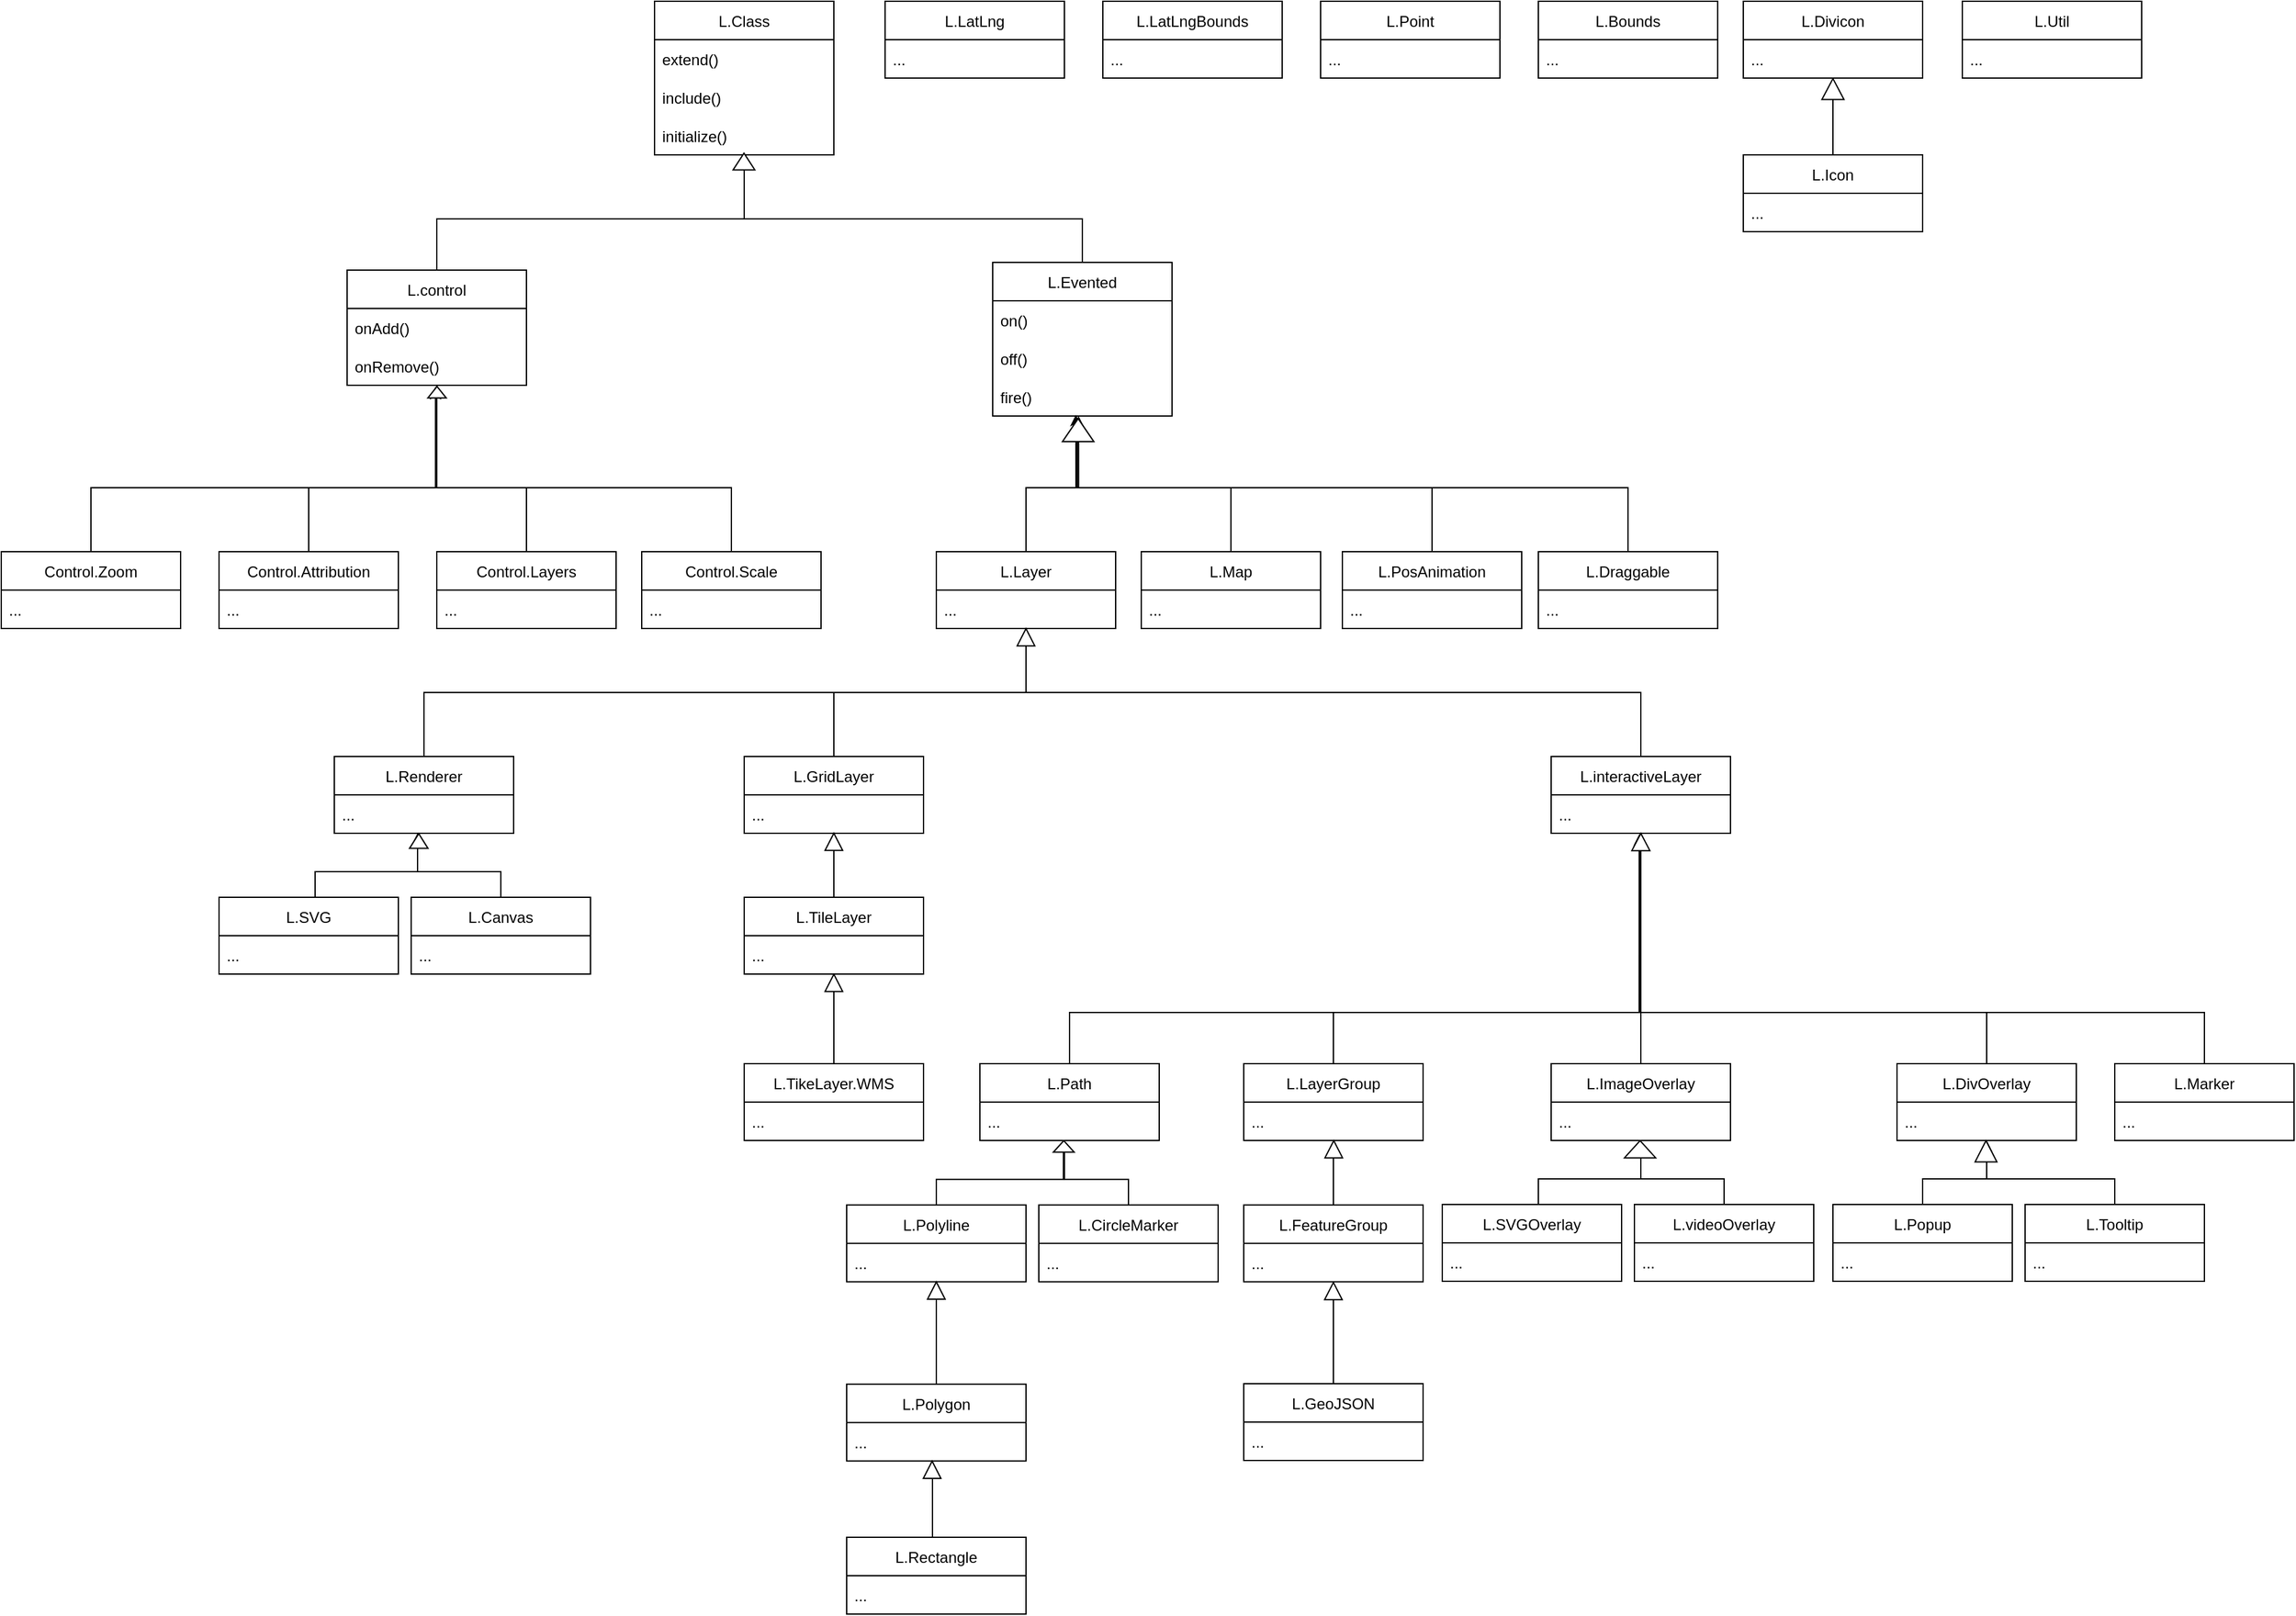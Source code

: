 <mxfile version="20.0.4" type="device"><diagram id="TFapKxxfnhz1iF8gwnTL" name="Page-1"><mxGraphModel dx="2185" dy="760" grid="1" gridSize="10" guides="1" tooltips="1" connect="1" arrows="1" fold="1" page="1" pageScale="1" pageWidth="827" pageHeight="1169" math="0" shadow="0"><root><mxCell id="0"/><mxCell id="1" parent="0"/><mxCell id="oAmFGBzYCbovt4b1n4jX-17" style="edgeStyle=orthogonalEdgeStyle;rounded=0;orthogonalLoop=1;jettySize=auto;html=1;entryX=0.5;entryY=0.967;entryDx=0;entryDy=0;entryPerimeter=0;" edge="1" parent="1" source="oAmFGBzYCbovt4b1n4jX-4" target="oAmFGBzYCbovt4b1n4jX-16"><mxGeometry relative="1" as="geometry"><Array as="points"><mxPoint x="-20" y="240"/><mxPoint x="220" y="240"/></Array></mxGeometry></mxCell><mxCell id="oAmFGBzYCbovt4b1n4jX-4" value="L.control" style="swimlane;fontStyle=0;childLayout=stackLayout;horizontal=1;startSize=30;horizontalStack=0;resizeParent=1;resizeParentMax=0;resizeLast=0;collapsible=1;marginBottom=0;" vertex="1" parent="1"><mxGeometry x="-90" y="280" width="140" height="90" as="geometry"><mxRectangle x="-90" y="280" width="90" height="30" as="alternateBounds"/></mxGeometry></mxCell><mxCell id="oAmFGBzYCbovt4b1n4jX-6" value="onAdd()" style="text;strokeColor=none;fillColor=none;align=left;verticalAlign=middle;spacingLeft=4;spacingRight=4;overflow=hidden;points=[[0,0.5],[1,0.5]];portConstraint=eastwest;rotatable=0;" vertex="1" parent="oAmFGBzYCbovt4b1n4jX-4"><mxGeometry y="30" width="140" height="30" as="geometry"/></mxCell><mxCell id="oAmFGBzYCbovt4b1n4jX-7" value="onRemove()" style="text;strokeColor=none;fillColor=none;align=left;verticalAlign=middle;spacingLeft=4;spacingRight=4;overflow=hidden;points=[[0,0.5],[1,0.5]];portConstraint=eastwest;rotatable=0;" vertex="1" parent="oAmFGBzYCbovt4b1n4jX-4"><mxGeometry y="60" width="140" height="30" as="geometry"/></mxCell><mxCell id="oAmFGBzYCbovt4b1n4jX-18" style="edgeStyle=orthogonalEdgeStyle;rounded=0;orthogonalLoop=1;jettySize=auto;html=1;entryX=0.5;entryY=1.033;entryDx=0;entryDy=0;entryPerimeter=0;" edge="1" parent="1" source="oAmFGBzYCbovt4b1n4jX-8" target="oAmFGBzYCbovt4b1n4jX-16"><mxGeometry relative="1" as="geometry"><Array as="points"><mxPoint x="484" y="240"/><mxPoint x="220" y="240"/></Array></mxGeometry></mxCell><mxCell id="oAmFGBzYCbovt4b1n4jX-8" value="L.Evented" style="swimlane;fontStyle=0;childLayout=stackLayout;horizontal=1;startSize=30;horizontalStack=0;resizeParent=1;resizeParentMax=0;resizeLast=0;collapsible=1;marginBottom=0;" vertex="1" parent="1"><mxGeometry x="414" y="273.96" width="140" height="120" as="geometry"/></mxCell><mxCell id="oAmFGBzYCbovt4b1n4jX-9" value="on()" style="text;strokeColor=none;fillColor=none;align=left;verticalAlign=middle;spacingLeft=4;spacingRight=4;overflow=hidden;points=[[0,0.5],[1,0.5]];portConstraint=eastwest;rotatable=0;" vertex="1" parent="oAmFGBzYCbovt4b1n4jX-8"><mxGeometry y="30" width="140" height="30" as="geometry"/></mxCell><mxCell id="oAmFGBzYCbovt4b1n4jX-12" value="off()" style="text;strokeColor=none;fillColor=none;align=left;verticalAlign=middle;spacingLeft=4;spacingRight=4;overflow=hidden;points=[[0,0.5],[1,0.5]];portConstraint=eastwest;rotatable=0;" vertex="1" parent="oAmFGBzYCbovt4b1n4jX-8"><mxGeometry y="60" width="140" height="30" as="geometry"/></mxCell><mxCell id="oAmFGBzYCbovt4b1n4jX-10" value="fire()" style="text;strokeColor=none;fillColor=none;align=left;verticalAlign=middle;spacingLeft=4;spacingRight=4;overflow=hidden;points=[[0,0.5],[1,0.5]];portConstraint=eastwest;rotatable=0;" vertex="1" parent="oAmFGBzYCbovt4b1n4jX-8"><mxGeometry y="90" width="140" height="30" as="geometry"/></mxCell><mxCell id="oAmFGBzYCbovt4b1n4jX-13" value="L.Class" style="swimlane;fontStyle=0;childLayout=stackLayout;horizontal=1;startSize=30;horizontalStack=0;resizeParent=1;resizeParentMax=0;resizeLast=0;collapsible=1;marginBottom=0;" vertex="1" parent="1"><mxGeometry x="150" y="70" width="140" height="120" as="geometry"/></mxCell><mxCell id="oAmFGBzYCbovt4b1n4jX-14" value="extend()" style="text;strokeColor=none;fillColor=none;align=left;verticalAlign=middle;spacingLeft=4;spacingRight=4;overflow=hidden;points=[[0,0.5],[1,0.5]];portConstraint=eastwest;rotatable=0;" vertex="1" parent="oAmFGBzYCbovt4b1n4jX-13"><mxGeometry y="30" width="140" height="30" as="geometry"/></mxCell><mxCell id="oAmFGBzYCbovt4b1n4jX-15" value="include()" style="text;strokeColor=none;fillColor=none;align=left;verticalAlign=middle;spacingLeft=4;spacingRight=4;overflow=hidden;points=[[0,0.5],[1,0.5]];portConstraint=eastwest;rotatable=0;" vertex="1" parent="oAmFGBzYCbovt4b1n4jX-13"><mxGeometry y="60" width="140" height="30" as="geometry"/></mxCell><mxCell id="oAmFGBzYCbovt4b1n4jX-16" value="initialize()" style="text;strokeColor=none;fillColor=none;align=left;verticalAlign=middle;spacingLeft=4;spacingRight=4;overflow=hidden;points=[[0,0.5],[1,0.5]];portConstraint=eastwest;rotatable=0;" vertex="1" parent="oAmFGBzYCbovt4b1n4jX-13"><mxGeometry y="90" width="140" height="30" as="geometry"/></mxCell><mxCell id="oAmFGBzYCbovt4b1n4jX-36" style="edgeStyle=orthogonalEdgeStyle;rounded=0;orthogonalLoop=1;jettySize=auto;html=1;" edge="1" parent="1" source="oAmFGBzYCbovt4b1n4jX-23"><mxGeometry relative="1" as="geometry"><mxPoint x="480" y="400" as="targetPoint"/><Array as="points"><mxPoint x="600" y="450"/><mxPoint x="480" y="450"/></Array></mxGeometry></mxCell><mxCell id="oAmFGBzYCbovt4b1n4jX-23" value="L.Map" style="swimlane;fontStyle=0;childLayout=stackLayout;horizontal=1;startSize=30;horizontalStack=0;resizeParent=1;resizeParentMax=0;resizeLast=0;collapsible=1;marginBottom=0;" vertex="1" parent="1"><mxGeometry x="530" y="500" width="140" height="60" as="geometry"/></mxCell><mxCell id="oAmFGBzYCbovt4b1n4jX-24" value="..." style="text;strokeColor=none;fillColor=none;align=left;verticalAlign=middle;spacingLeft=4;spacingRight=4;overflow=hidden;points=[[0,0.5],[1,0.5]];portConstraint=eastwest;rotatable=0;" vertex="1" parent="oAmFGBzYCbovt4b1n4jX-23"><mxGeometry y="30" width="140" height="30" as="geometry"/></mxCell><mxCell id="oAmFGBzYCbovt4b1n4jX-35" style="edgeStyle=orthogonalEdgeStyle;rounded=0;orthogonalLoop=1;jettySize=auto;html=1;entryX=0.464;entryY=0.967;entryDx=0;entryDy=0;entryPerimeter=0;" edge="1" parent="1" source="oAmFGBzYCbovt4b1n4jX-27" target="oAmFGBzYCbovt4b1n4jX-10"><mxGeometry relative="1" as="geometry"><Array as="points"><mxPoint x="440" y="450"/><mxPoint x="479" y="450"/></Array></mxGeometry></mxCell><mxCell id="oAmFGBzYCbovt4b1n4jX-27" value="L.Layer" style="swimlane;fontStyle=0;childLayout=stackLayout;horizontal=1;startSize=30;horizontalStack=0;resizeParent=1;resizeParentMax=0;resizeLast=0;collapsible=1;marginBottom=0;" vertex="1" parent="1"><mxGeometry x="370" y="500" width="140" height="60" as="geometry"/></mxCell><mxCell id="oAmFGBzYCbovt4b1n4jX-28" value="..." style="text;strokeColor=none;fillColor=none;align=left;verticalAlign=middle;spacingLeft=4;spacingRight=4;overflow=hidden;points=[[0,0.5],[1,0.5]];portConstraint=eastwest;rotatable=0;" vertex="1" parent="oAmFGBzYCbovt4b1n4jX-27"><mxGeometry y="30" width="140" height="30" as="geometry"/></mxCell><mxCell id="oAmFGBzYCbovt4b1n4jX-37" style="edgeStyle=orthogonalEdgeStyle;rounded=0;orthogonalLoop=1;jettySize=auto;html=1;" edge="1" parent="1" source="oAmFGBzYCbovt4b1n4jX-29"><mxGeometry relative="1" as="geometry"><mxPoint x="480" y="400" as="targetPoint"/><Array as="points"><mxPoint x="757" y="450"/><mxPoint x="480" y="450"/></Array></mxGeometry></mxCell><mxCell id="oAmFGBzYCbovt4b1n4jX-29" value="L.PosAnimation" style="swimlane;fontStyle=0;childLayout=stackLayout;horizontal=1;startSize=30;horizontalStack=0;resizeParent=1;resizeParentMax=0;resizeLast=0;collapsible=1;marginBottom=0;" vertex="1" parent="1"><mxGeometry x="687" y="500" width="140" height="60" as="geometry"/></mxCell><mxCell id="oAmFGBzYCbovt4b1n4jX-30" value="..." style="text;strokeColor=none;fillColor=none;align=left;verticalAlign=middle;spacingLeft=4;spacingRight=4;overflow=hidden;points=[[0,0.5],[1,0.5]];portConstraint=eastwest;rotatable=0;" vertex="1" parent="oAmFGBzYCbovt4b1n4jX-29"><mxGeometry y="30" width="140" height="30" as="geometry"/></mxCell><mxCell id="oAmFGBzYCbovt4b1n4jX-38" style="edgeStyle=orthogonalEdgeStyle;rounded=0;orthogonalLoop=1;jettySize=auto;html=1;entryX=0.479;entryY=1;entryDx=0;entryDy=0;entryPerimeter=0;" edge="1" parent="1" source="oAmFGBzYCbovt4b1n4jX-31" target="oAmFGBzYCbovt4b1n4jX-10"><mxGeometry relative="1" as="geometry"><Array as="points"><mxPoint x="910" y="450"/><mxPoint x="481" y="450"/></Array></mxGeometry></mxCell><mxCell id="oAmFGBzYCbovt4b1n4jX-31" value="L.Draggable" style="swimlane;fontStyle=0;childLayout=stackLayout;horizontal=1;startSize=30;horizontalStack=0;resizeParent=1;resizeParentMax=0;resizeLast=0;collapsible=1;marginBottom=0;" vertex="1" parent="1"><mxGeometry x="840" y="500" width="140" height="60" as="geometry"/></mxCell><mxCell id="oAmFGBzYCbovt4b1n4jX-32" value="..." style="text;strokeColor=none;fillColor=none;align=left;verticalAlign=middle;spacingLeft=4;spacingRight=4;overflow=hidden;points=[[0,0.5],[1,0.5]];portConstraint=eastwest;rotatable=0;" vertex="1" parent="oAmFGBzYCbovt4b1n4jX-31"><mxGeometry y="30" width="140" height="30" as="geometry"/></mxCell><mxCell id="oAmFGBzYCbovt4b1n4jX-49" style="edgeStyle=orthogonalEdgeStyle;rounded=0;orthogonalLoop=1;jettySize=auto;html=1;entryX=0.493;entryY=1.033;entryDx=0;entryDy=0;entryPerimeter=0;" edge="1" parent="1" source="oAmFGBzYCbovt4b1n4jX-39" target="oAmFGBzYCbovt4b1n4jX-7"><mxGeometry relative="1" as="geometry"><Array as="points"><mxPoint x="50" y="450"/><mxPoint x="-21" y="450"/></Array></mxGeometry></mxCell><mxCell id="oAmFGBzYCbovt4b1n4jX-39" value="Control.Layers" style="swimlane;fontStyle=0;childLayout=stackLayout;horizontal=1;startSize=30;horizontalStack=0;resizeParent=1;resizeParentMax=0;resizeLast=0;collapsible=1;marginBottom=0;" vertex="1" parent="1"><mxGeometry x="-20" y="500" width="140" height="60" as="geometry"><mxRectangle x="-20" y="500" width="120" height="30" as="alternateBounds"/></mxGeometry></mxCell><mxCell id="oAmFGBzYCbovt4b1n4jX-40" value="..." style="text;strokeColor=none;fillColor=none;align=left;verticalAlign=middle;spacingLeft=4;spacingRight=4;overflow=hidden;points=[[0,0.5],[1,0.5]];portConstraint=eastwest;rotatable=0;" vertex="1" parent="oAmFGBzYCbovt4b1n4jX-39"><mxGeometry y="30" width="140" height="30" as="geometry"/></mxCell><mxCell id="oAmFGBzYCbovt4b1n4jX-48" style="edgeStyle=orthogonalEdgeStyle;rounded=0;orthogonalLoop=1;jettySize=auto;html=1;" edge="1" parent="1" source="oAmFGBzYCbovt4b1n4jX-41"><mxGeometry relative="1" as="geometry"><mxPoint x="-20" y="370" as="targetPoint"/><Array as="points"><mxPoint x="-120" y="450"/><mxPoint x="-20" y="450"/></Array></mxGeometry></mxCell><mxCell id="oAmFGBzYCbovt4b1n4jX-41" value="Control.Attribution" style="swimlane;fontStyle=0;childLayout=stackLayout;horizontal=1;startSize=30;horizontalStack=0;resizeParent=1;resizeParentMax=0;resizeLast=0;collapsible=1;marginBottom=0;" vertex="1" parent="1"><mxGeometry x="-190" y="500" width="140" height="60" as="geometry"><mxRectangle x="-190" y="500" width="140" height="30" as="alternateBounds"/></mxGeometry></mxCell><mxCell id="oAmFGBzYCbovt4b1n4jX-42" value="..." style="text;strokeColor=none;fillColor=none;align=left;verticalAlign=middle;spacingLeft=4;spacingRight=4;overflow=hidden;points=[[0,0.5],[1,0.5]];portConstraint=eastwest;rotatable=0;" vertex="1" parent="oAmFGBzYCbovt4b1n4jX-41"><mxGeometry y="30" width="140" height="30" as="geometry"/></mxCell><mxCell id="oAmFGBzYCbovt4b1n4jX-47" style="edgeStyle=orthogonalEdgeStyle;rounded=0;orthogonalLoop=1;jettySize=auto;html=1;entryX=0.493;entryY=1.067;entryDx=0;entryDy=0;entryPerimeter=0;" edge="1" parent="1" source="oAmFGBzYCbovt4b1n4jX-43" target="oAmFGBzYCbovt4b1n4jX-7"><mxGeometry relative="1" as="geometry"><Array as="points"><mxPoint x="-290" y="450"/><mxPoint x="-21" y="450"/></Array></mxGeometry></mxCell><mxCell id="oAmFGBzYCbovt4b1n4jX-43" value="Control.Zoom" style="swimlane;fontStyle=0;childLayout=stackLayout;horizontal=1;startSize=30;horizontalStack=0;resizeParent=1;resizeParentMax=0;resizeLast=0;collapsible=1;marginBottom=0;" vertex="1" parent="1"><mxGeometry x="-360" y="500" width="140" height="60" as="geometry"><mxRectangle x="-360" y="500" width="110" height="30" as="alternateBounds"/></mxGeometry></mxCell><mxCell id="oAmFGBzYCbovt4b1n4jX-179" value="..." style="text;strokeColor=none;fillColor=none;align=left;verticalAlign=middle;spacingLeft=4;spacingRight=4;overflow=hidden;points=[[0,0.5],[1,0.5]];portConstraint=eastwest;rotatable=0;" vertex="1" parent="oAmFGBzYCbovt4b1n4jX-43"><mxGeometry y="30" width="140" height="30" as="geometry"/></mxCell><mxCell id="oAmFGBzYCbovt4b1n4jX-50" style="edgeStyle=orthogonalEdgeStyle;rounded=0;orthogonalLoop=1;jettySize=auto;html=1;" edge="1" parent="1" source="oAmFGBzYCbovt4b1n4jX-45"><mxGeometry relative="1" as="geometry"><mxPoint x="-20" y="370" as="targetPoint"/><Array as="points"><mxPoint x="210" y="450"/><mxPoint x="-20" y="450"/></Array></mxGeometry></mxCell><mxCell id="oAmFGBzYCbovt4b1n4jX-45" value="Control.Scale" style="swimlane;fontStyle=0;childLayout=stackLayout;horizontal=1;startSize=30;horizontalStack=0;resizeParent=1;resizeParentMax=0;resizeLast=0;collapsible=1;marginBottom=0;" vertex="1" parent="1"><mxGeometry x="140" y="500" width="140" height="60" as="geometry"><mxRectangle x="140" y="500" width="110" height="30" as="alternateBounds"/></mxGeometry></mxCell><mxCell id="oAmFGBzYCbovt4b1n4jX-46" value="..." style="text;strokeColor=none;fillColor=none;align=left;verticalAlign=middle;spacingLeft=4;spacingRight=4;overflow=hidden;points=[[0,0.5],[1,0.5]];portConstraint=eastwest;rotatable=0;" vertex="1" parent="oAmFGBzYCbovt4b1n4jX-45"><mxGeometry y="30" width="140" height="30" as="geometry"/></mxCell><mxCell id="oAmFGBzYCbovt4b1n4jX-61" style="edgeStyle=orthogonalEdgeStyle;rounded=0;orthogonalLoop=1;jettySize=auto;html=1;" edge="1" parent="1" source="oAmFGBzYCbovt4b1n4jX-51"><mxGeometry relative="1" as="geometry"><mxPoint x="440" y="560" as="targetPoint"/><Array as="points"><mxPoint x="-30" y="610"/><mxPoint x="440" y="610"/></Array></mxGeometry></mxCell><mxCell id="oAmFGBzYCbovt4b1n4jX-51" value="L.Renderer" style="swimlane;fontStyle=0;childLayout=stackLayout;horizontal=1;startSize=30;horizontalStack=0;resizeParent=1;resizeParentMax=0;resizeLast=0;collapsible=1;marginBottom=0;" vertex="1" parent="1"><mxGeometry x="-100" y="660" width="140" height="60" as="geometry"/></mxCell><mxCell id="oAmFGBzYCbovt4b1n4jX-52" value="..." style="text;strokeColor=none;fillColor=none;align=left;verticalAlign=middle;spacingLeft=4;spacingRight=4;overflow=hidden;points=[[0,0.5],[1,0.5]];portConstraint=eastwest;rotatable=0;" vertex="1" parent="oAmFGBzYCbovt4b1n4jX-51"><mxGeometry y="30" width="140" height="30" as="geometry"/></mxCell><mxCell id="oAmFGBzYCbovt4b1n4jX-59" style="edgeStyle=orthogonalEdgeStyle;rounded=0;orthogonalLoop=1;jettySize=auto;html=1;entryX=0.5;entryY=1;entryDx=0;entryDy=0;entryPerimeter=0;" edge="1" parent="1" source="oAmFGBzYCbovt4b1n4jX-53" target="oAmFGBzYCbovt4b1n4jX-28"><mxGeometry relative="1" as="geometry"/></mxCell><mxCell id="oAmFGBzYCbovt4b1n4jX-53" value="L.GridLayer" style="swimlane;fontStyle=0;childLayout=stackLayout;horizontal=1;startSize=30;horizontalStack=0;resizeParent=1;resizeParentMax=0;resizeLast=0;collapsible=1;marginBottom=0;" vertex="1" parent="1"><mxGeometry x="220" y="660" width="140" height="60" as="geometry"/></mxCell><mxCell id="oAmFGBzYCbovt4b1n4jX-54" value="..." style="text;strokeColor=none;fillColor=none;align=left;verticalAlign=middle;spacingLeft=4;spacingRight=4;overflow=hidden;points=[[0,0.5],[1,0.5]];portConstraint=eastwest;rotatable=0;" vertex="1" parent="oAmFGBzYCbovt4b1n4jX-53"><mxGeometry y="30" width="140" height="30" as="geometry"/></mxCell><mxCell id="oAmFGBzYCbovt4b1n4jX-184" style="edgeStyle=orthogonalEdgeStyle;rounded=0;orthogonalLoop=1;jettySize=auto;html=1;entryX=0.5;entryY=1.012;entryDx=0;entryDy=0;entryPerimeter=0;" edge="1" parent="1" source="oAmFGBzYCbovt4b1n4jX-55" target="oAmFGBzYCbovt4b1n4jX-28"><mxGeometry relative="1" as="geometry"><mxPoint x="439.13" y="560" as="targetPoint"/></mxGeometry></mxCell><mxCell id="oAmFGBzYCbovt4b1n4jX-55" value="L.interactiveLayer" style="swimlane;fontStyle=0;childLayout=stackLayout;horizontal=1;startSize=30;horizontalStack=0;resizeParent=1;resizeParentMax=0;resizeLast=0;collapsible=1;marginBottom=0;" vertex="1" parent="1"><mxGeometry x="850" y="660" width="140" height="60" as="geometry"/></mxCell><mxCell id="oAmFGBzYCbovt4b1n4jX-56" value="..." style="text;strokeColor=none;fillColor=none;align=left;verticalAlign=middle;spacingLeft=4;spacingRight=4;overflow=hidden;points=[[0,0.5],[1,0.5]];portConstraint=eastwest;rotatable=0;" vertex="1" parent="oAmFGBzYCbovt4b1n4jX-55"><mxGeometry y="30" width="140" height="30" as="geometry"/></mxCell><mxCell id="oAmFGBzYCbovt4b1n4jX-79" style="edgeStyle=orthogonalEdgeStyle;rounded=0;orthogonalLoop=1;jettySize=auto;html=1;" edge="1" parent="1" source="oAmFGBzYCbovt4b1n4jX-67"><mxGeometry relative="1" as="geometry"><mxPoint x="920" y="720" as="targetPoint"/><Array as="points"><mxPoint x="920" y="860"/><mxPoint x="920" y="860"/></Array></mxGeometry></mxCell><mxCell id="oAmFGBzYCbovt4b1n4jX-67" value="L.ImageOverlay" style="swimlane;fontStyle=0;childLayout=stackLayout;horizontal=1;startSize=30;horizontalStack=0;resizeParent=1;resizeParentMax=0;resizeLast=0;collapsible=1;marginBottom=0;" vertex="1" parent="1"><mxGeometry x="850" y="900" width="140" height="60" as="geometry"/></mxCell><mxCell id="oAmFGBzYCbovt4b1n4jX-68" value="..." style="text;strokeColor=none;fillColor=none;align=left;verticalAlign=middle;spacingLeft=4;spacingRight=4;overflow=hidden;points=[[0,0.5],[1,0.5]];portConstraint=eastwest;rotatable=0;" vertex="1" parent="oAmFGBzYCbovt4b1n4jX-67"><mxGeometry y="30" width="140" height="30" as="geometry"/></mxCell><mxCell id="oAmFGBzYCbovt4b1n4jX-80" style="edgeStyle=orthogonalEdgeStyle;rounded=0;orthogonalLoop=1;jettySize=auto;html=1;entryX=0.495;entryY=1.023;entryDx=0;entryDy=0;entryPerimeter=0;" edge="1" parent="1" source="oAmFGBzYCbovt4b1n4jX-69" target="oAmFGBzYCbovt4b1n4jX-56"><mxGeometry relative="1" as="geometry"><Array as="points"><mxPoint x="680" y="860"/><mxPoint x="919" y="860"/></Array></mxGeometry></mxCell><mxCell id="oAmFGBzYCbovt4b1n4jX-69" value="L.LayerGroup" style="swimlane;fontStyle=0;childLayout=stackLayout;horizontal=1;startSize=30;horizontalStack=0;resizeParent=1;resizeParentMax=0;resizeLast=0;collapsible=1;marginBottom=0;" vertex="1" parent="1"><mxGeometry x="610" y="900" width="140" height="60" as="geometry"/></mxCell><mxCell id="oAmFGBzYCbovt4b1n4jX-70" value="..." style="text;strokeColor=none;fillColor=none;align=left;verticalAlign=middle;spacingLeft=4;spacingRight=4;overflow=hidden;points=[[0,0.5],[1,0.5]];portConstraint=eastwest;rotatable=0;" vertex="1" parent="oAmFGBzYCbovt4b1n4jX-69"><mxGeometry y="30" width="140" height="30" as="geometry"/></mxCell><mxCell id="oAmFGBzYCbovt4b1n4jX-78" style="edgeStyle=orthogonalEdgeStyle;rounded=0;orthogonalLoop=1;jettySize=auto;html=1;entryX=0.493;entryY=1.015;entryDx=0;entryDy=0;entryPerimeter=0;" edge="1" parent="1" source="oAmFGBzYCbovt4b1n4jX-71" target="oAmFGBzYCbovt4b1n4jX-56"><mxGeometry relative="1" as="geometry"><Array as="points"><mxPoint x="1190" y="860"/><mxPoint x="919" y="860"/></Array></mxGeometry></mxCell><mxCell id="oAmFGBzYCbovt4b1n4jX-71" value="L.DivOverlay" style="swimlane;fontStyle=0;childLayout=stackLayout;horizontal=1;startSize=30;horizontalStack=0;resizeParent=1;resizeParentMax=0;resizeLast=0;collapsible=1;marginBottom=0;" vertex="1" parent="1"><mxGeometry x="1120" y="900" width="140" height="60" as="geometry"/></mxCell><mxCell id="oAmFGBzYCbovt4b1n4jX-72" value="..." style="text;strokeColor=none;fillColor=none;align=left;verticalAlign=middle;spacingLeft=4;spacingRight=4;overflow=hidden;points=[[0,0.5],[1,0.5]];portConstraint=eastwest;rotatable=0;" vertex="1" parent="oAmFGBzYCbovt4b1n4jX-71"><mxGeometry y="30" width="140" height="30" as="geometry"/></mxCell><mxCell id="oAmFGBzYCbovt4b1n4jX-77" style="edgeStyle=orthogonalEdgeStyle;rounded=0;orthogonalLoop=1;jettySize=auto;html=1;entryX=0.491;entryY=1.03;entryDx=0;entryDy=0;entryPerimeter=0;" edge="1" parent="1" source="oAmFGBzYCbovt4b1n4jX-73" target="oAmFGBzYCbovt4b1n4jX-56"><mxGeometry relative="1" as="geometry"><Array as="points"><mxPoint x="1360" y="860"/><mxPoint x="919" y="860"/></Array></mxGeometry></mxCell><mxCell id="oAmFGBzYCbovt4b1n4jX-73" value="L.Marker" style="swimlane;fontStyle=0;childLayout=stackLayout;horizontal=1;startSize=30;horizontalStack=0;resizeParent=1;resizeParentMax=0;resizeLast=0;collapsible=1;marginBottom=0;" vertex="1" parent="1"><mxGeometry x="1290" y="900" width="140" height="60" as="geometry"/></mxCell><mxCell id="oAmFGBzYCbovt4b1n4jX-74" value="..." style="text;strokeColor=none;fillColor=none;align=left;verticalAlign=middle;spacingLeft=4;spacingRight=4;overflow=hidden;points=[[0,0.5],[1,0.5]];portConstraint=eastwest;rotatable=0;" vertex="1" parent="oAmFGBzYCbovt4b1n4jX-73"><mxGeometry y="30" width="140" height="30" as="geometry"/></mxCell><mxCell id="oAmFGBzYCbovt4b1n4jX-82" style="edgeStyle=orthogonalEdgeStyle;rounded=0;orthogonalLoop=1;jettySize=auto;html=1;entryX=0.5;entryY=1;entryDx=0;entryDy=0;" edge="1" parent="1" source="oAmFGBzYCbovt4b1n4jX-75" target="oAmFGBzYCbovt4b1n4jX-55"><mxGeometry relative="1" as="geometry"><Array as="points"><mxPoint x="474" y="860"/><mxPoint x="920" y="860"/></Array></mxGeometry></mxCell><mxCell id="oAmFGBzYCbovt4b1n4jX-75" value="L.Path" style="swimlane;fontStyle=0;childLayout=stackLayout;horizontal=1;startSize=30;horizontalStack=0;resizeParent=1;resizeParentMax=0;resizeLast=0;collapsible=1;marginBottom=0;" vertex="1" parent="1"><mxGeometry x="404" y="900" width="140" height="60" as="geometry"/></mxCell><mxCell id="oAmFGBzYCbovt4b1n4jX-76" value="..." style="text;strokeColor=none;fillColor=none;align=left;verticalAlign=middle;spacingLeft=4;spacingRight=4;overflow=hidden;points=[[0,0.5],[1,0.5]];portConstraint=eastwest;rotatable=0;" vertex="1" parent="oAmFGBzYCbovt4b1n4jX-75"><mxGeometry y="30" width="140" height="30" as="geometry"/></mxCell><mxCell id="oAmFGBzYCbovt4b1n4jX-83" value="" style="triangle;whiteSpace=wrap;html=1;rotation=-90;" vertex="1" parent="1"><mxGeometry x="433.28" y="560" width="13.44" height="13.73" as="geometry"/></mxCell><mxCell id="oAmFGBzYCbovt4b1n4jX-99" style="edgeStyle=orthogonalEdgeStyle;rounded=0;orthogonalLoop=1;jettySize=auto;html=1;entryX=0.5;entryY=1;entryDx=0;entryDy=0;entryPerimeter=0;" edge="1" parent="1" source="oAmFGBzYCbovt4b1n4jX-86" target="oAmFGBzYCbovt4b1n4jX-72"><mxGeometry relative="1" as="geometry"><Array as="points"><mxPoint x="1140" y="990"/><mxPoint x="1190" y="990"/></Array></mxGeometry></mxCell><mxCell id="oAmFGBzYCbovt4b1n4jX-86" value="L.Popup" style="swimlane;fontStyle=0;childLayout=stackLayout;horizontal=1;startSize=30;horizontalStack=0;resizeParent=1;resizeParentMax=0;resizeLast=0;collapsible=1;marginBottom=0;" vertex="1" parent="1"><mxGeometry x="1070" y="1010" width="140" height="60" as="geometry"/></mxCell><mxCell id="oAmFGBzYCbovt4b1n4jX-87" value="..." style="text;strokeColor=none;fillColor=none;align=left;verticalAlign=middle;spacingLeft=4;spacingRight=4;overflow=hidden;points=[[0,0.5],[1,0.5]];portConstraint=eastwest;rotatable=0;" vertex="1" parent="oAmFGBzYCbovt4b1n4jX-86"><mxGeometry y="30" width="140" height="30" as="geometry"/></mxCell><mxCell id="oAmFGBzYCbovt4b1n4jX-91" style="edgeStyle=orthogonalEdgeStyle;rounded=0;orthogonalLoop=1;jettySize=auto;html=1;" edge="1" parent="1" source="oAmFGBzYCbovt4b1n4jX-88"><mxGeometry relative="1" as="geometry"><mxPoint x="1190" y="960" as="targetPoint"/><Array as="points"><mxPoint x="1290" y="990"/><mxPoint x="1190" y="990"/></Array></mxGeometry></mxCell><mxCell id="oAmFGBzYCbovt4b1n4jX-88" value="L.Tooltip" style="swimlane;fontStyle=0;childLayout=stackLayout;horizontal=1;startSize=30;horizontalStack=0;resizeParent=1;resizeParentMax=0;resizeLast=0;collapsible=1;marginBottom=0;" vertex="1" parent="1"><mxGeometry x="1220" y="1010" width="140" height="60" as="geometry"><mxRectangle x="1220" y="1010" width="90" height="30" as="alternateBounds"/></mxGeometry></mxCell><mxCell id="oAmFGBzYCbovt4b1n4jX-89" value="..." style="text;strokeColor=none;fillColor=none;align=left;verticalAlign=middle;spacingLeft=4;spacingRight=4;overflow=hidden;points=[[0,0.5],[1,0.5]];portConstraint=eastwest;rotatable=0;" vertex="1" parent="oAmFGBzYCbovt4b1n4jX-88"><mxGeometry y="30" width="140" height="30" as="geometry"/></mxCell><mxCell id="oAmFGBzYCbovt4b1n4jX-98" style="edgeStyle=orthogonalEdgeStyle;rounded=0;orthogonalLoop=1;jettySize=auto;html=1;" edge="1" parent="1" source="oAmFGBzYCbovt4b1n4jX-92"><mxGeometry relative="1" as="geometry"><mxPoint x="920" y="960" as="targetPoint"/><Array as="points"><mxPoint x="840" y="990"/><mxPoint x="920" y="990"/></Array></mxGeometry></mxCell><mxCell id="oAmFGBzYCbovt4b1n4jX-92" value="L.SVGOverlay" style="swimlane;fontStyle=0;childLayout=stackLayout;horizontal=1;startSize=30;horizontalStack=0;resizeParent=1;resizeParentMax=0;resizeLast=0;collapsible=1;marginBottom=0;" vertex="1" parent="1"><mxGeometry x="765" y="1010" width="140" height="60" as="geometry"/></mxCell><mxCell id="oAmFGBzYCbovt4b1n4jX-93" value="..." style="text;strokeColor=none;fillColor=none;align=left;verticalAlign=middle;spacingLeft=4;spacingRight=4;overflow=hidden;points=[[0,0.5],[1,0.5]];portConstraint=eastwest;rotatable=0;" vertex="1" parent="oAmFGBzYCbovt4b1n4jX-92"><mxGeometry y="30" width="140" height="30" as="geometry"/></mxCell><mxCell id="oAmFGBzYCbovt4b1n4jX-97" style="edgeStyle=orthogonalEdgeStyle;rounded=0;orthogonalLoop=1;jettySize=auto;html=1;" edge="1" parent="1" source="oAmFGBzYCbovt4b1n4jX-94"><mxGeometry relative="1" as="geometry"><mxPoint x="920" y="960" as="targetPoint"/><Array as="points"><mxPoint x="985" y="990"/><mxPoint x="920" y="990"/></Array></mxGeometry></mxCell><mxCell id="oAmFGBzYCbovt4b1n4jX-94" value="L.videoOverlay" style="swimlane;fontStyle=0;childLayout=stackLayout;horizontal=1;startSize=30;horizontalStack=0;resizeParent=1;resizeParentMax=0;resizeLast=0;collapsible=1;marginBottom=0;" vertex="1" parent="1"><mxGeometry x="915" y="1010" width="140" height="60" as="geometry"/></mxCell><mxCell id="oAmFGBzYCbovt4b1n4jX-95" value="..." style="text;strokeColor=none;fillColor=none;align=left;verticalAlign=middle;spacingLeft=4;spacingRight=4;overflow=hidden;points=[[0,0.5],[1,0.5]];portConstraint=eastwest;rotatable=0;" vertex="1" parent="oAmFGBzYCbovt4b1n4jX-94"><mxGeometry y="30" width="140" height="30" as="geometry"/></mxCell><mxCell id="oAmFGBzYCbovt4b1n4jX-106" style="edgeStyle=orthogonalEdgeStyle;rounded=0;orthogonalLoop=1;jettySize=auto;html=1;entryX=0.566;entryY=0.987;entryDx=0;entryDy=0;entryPerimeter=0;" edge="1" parent="1" source="oAmFGBzYCbovt4b1n4jX-107"><mxGeometry relative="1" as="geometry"><mxPoint x="469.24" y="960.0" as="targetPoint"/><Array as="points"><mxPoint x="370" y="990.39"/><mxPoint x="469" y="990.39"/></Array></mxGeometry></mxCell><mxCell id="oAmFGBzYCbovt4b1n4jX-107" value="L.Polyline" style="swimlane;fontStyle=0;childLayout=stackLayout;horizontal=1;startSize=30;horizontalStack=0;resizeParent=1;resizeParentMax=0;resizeLast=0;collapsible=1;marginBottom=0;" vertex="1" parent="1"><mxGeometry x="300" y="1010.39" width="140" height="60" as="geometry"/></mxCell><mxCell id="oAmFGBzYCbovt4b1n4jX-108" value="..." style="text;strokeColor=none;fillColor=none;align=left;verticalAlign=middle;spacingLeft=4;spacingRight=4;overflow=hidden;points=[[0,0.5],[1,0.5]];portConstraint=eastwest;rotatable=0;" vertex="1" parent="oAmFGBzYCbovt4b1n4jX-107"><mxGeometry y="30" width="140" height="30" as="geometry"/></mxCell><mxCell id="oAmFGBzYCbovt4b1n4jX-109" style="edgeStyle=orthogonalEdgeStyle;rounded=0;orthogonalLoop=1;jettySize=auto;html=1;" edge="1" parent="1" source="oAmFGBzYCbovt4b1n4jX-110"><mxGeometry relative="1" as="geometry"><mxPoint x="470" y="960.39" as="targetPoint"/><Array as="points"><mxPoint x="520" y="990.39"/><mxPoint x="470" y="990.39"/></Array></mxGeometry></mxCell><mxCell id="oAmFGBzYCbovt4b1n4jX-110" value="L.CircleMarker" style="swimlane;fontStyle=0;childLayout=stackLayout;horizontal=1;startSize=30;horizontalStack=0;resizeParent=1;resizeParentMax=0;resizeLast=0;collapsible=1;marginBottom=0;" vertex="1" parent="1"><mxGeometry x="450" y="1010.39" width="140" height="60" as="geometry"/></mxCell><mxCell id="oAmFGBzYCbovt4b1n4jX-111" value="..." style="text;strokeColor=none;fillColor=none;align=left;verticalAlign=middle;spacingLeft=4;spacingRight=4;overflow=hidden;points=[[0,0.5],[1,0.5]];portConstraint=eastwest;rotatable=0;" vertex="1" parent="oAmFGBzYCbovt4b1n4jX-110"><mxGeometry y="30" width="140" height="30" as="geometry"/></mxCell><mxCell id="oAmFGBzYCbovt4b1n4jX-113" value="L.TileLayer" style="swimlane;fontStyle=0;childLayout=stackLayout;horizontal=1;startSize=30;horizontalStack=0;resizeParent=1;resizeParentMax=0;resizeLast=0;collapsible=1;marginBottom=0;" vertex="1" parent="1"><mxGeometry x="220" y="770" width="140" height="60" as="geometry"/></mxCell><mxCell id="oAmFGBzYCbovt4b1n4jX-114" value="..." style="text;strokeColor=none;fillColor=none;align=left;verticalAlign=middle;spacingLeft=4;spacingRight=4;overflow=hidden;points=[[0,0.5],[1,0.5]];portConstraint=eastwest;rotatable=0;" vertex="1" parent="oAmFGBzYCbovt4b1n4jX-113"><mxGeometry y="30" width="140" height="30" as="geometry"/></mxCell><mxCell id="oAmFGBzYCbovt4b1n4jX-121" value="L.Polygon" style="swimlane;fontStyle=0;childLayout=stackLayout;horizontal=1;startSize=30;horizontalStack=0;resizeParent=1;resizeParentMax=0;resizeLast=0;collapsible=1;marginBottom=0;" vertex="1" parent="1"><mxGeometry x="300" y="1150.39" width="140" height="60" as="geometry"/></mxCell><mxCell id="oAmFGBzYCbovt4b1n4jX-122" value="..." style="text;strokeColor=none;fillColor=none;align=left;verticalAlign=middle;spacingLeft=4;spacingRight=4;overflow=hidden;points=[[0,0.5],[1,0.5]];portConstraint=eastwest;rotatable=0;" vertex="1" parent="oAmFGBzYCbovt4b1n4jX-121"><mxGeometry y="30" width="140" height="30" as="geometry"/></mxCell><mxCell id="oAmFGBzYCbovt4b1n4jX-123" value="L.Rectangle" style="swimlane;fontStyle=0;childLayout=stackLayout;horizontal=1;startSize=30;horizontalStack=0;resizeParent=1;resizeParentMax=0;resizeLast=0;collapsible=1;marginBottom=0;" vertex="1" parent="1"><mxGeometry x="300" y="1270.0" width="140" height="60" as="geometry"/></mxCell><mxCell id="oAmFGBzYCbovt4b1n4jX-124" value="..." style="text;strokeColor=none;fillColor=none;align=left;verticalAlign=middle;spacingLeft=4;spacingRight=4;overflow=hidden;points=[[0,0.5],[1,0.5]];portConstraint=eastwest;rotatable=0;" vertex="1" parent="oAmFGBzYCbovt4b1n4jX-123"><mxGeometry y="30" width="140" height="30" as="geometry"/></mxCell><mxCell id="oAmFGBzYCbovt4b1n4jX-126" value="L.LatLng" style="swimlane;fontStyle=0;childLayout=stackLayout;horizontal=1;startSize=30;horizontalStack=0;resizeParent=1;resizeParentMax=0;resizeLast=0;collapsible=1;marginBottom=0;" vertex="1" parent="1"><mxGeometry x="330" y="70" width="140" height="60" as="geometry"/></mxCell><mxCell id="oAmFGBzYCbovt4b1n4jX-127" value="..." style="text;strokeColor=none;fillColor=none;align=left;verticalAlign=middle;spacingLeft=4;spacingRight=4;overflow=hidden;points=[[0,0.5],[1,0.5]];portConstraint=eastwest;rotatable=0;" vertex="1" parent="oAmFGBzYCbovt4b1n4jX-126"><mxGeometry y="30" width="140" height="30" as="geometry"/></mxCell><mxCell id="oAmFGBzYCbovt4b1n4jX-130" value="L.LatLngBounds" style="swimlane;fontStyle=0;childLayout=stackLayout;horizontal=1;startSize=30;horizontalStack=0;resizeParent=1;resizeParentMax=0;resizeLast=0;collapsible=1;marginBottom=0;" vertex="1" parent="1"><mxGeometry x="500" y="70" width="140" height="60" as="geometry"/></mxCell><mxCell id="oAmFGBzYCbovt4b1n4jX-131" value="..." style="text;strokeColor=none;fillColor=none;align=left;verticalAlign=middle;spacingLeft=4;spacingRight=4;overflow=hidden;points=[[0,0.5],[1,0.5]];portConstraint=eastwest;rotatable=0;" vertex="1" parent="oAmFGBzYCbovt4b1n4jX-130"><mxGeometry y="30" width="140" height="30" as="geometry"/></mxCell><mxCell id="oAmFGBzYCbovt4b1n4jX-134" value="L.Point" style="swimlane;fontStyle=0;childLayout=stackLayout;horizontal=1;startSize=30;horizontalStack=0;resizeParent=1;resizeParentMax=0;resizeLast=0;collapsible=1;marginBottom=0;" vertex="1" parent="1"><mxGeometry x="670" y="70" width="140" height="60" as="geometry"/></mxCell><mxCell id="oAmFGBzYCbovt4b1n4jX-135" value="..." style="text;strokeColor=none;fillColor=none;align=left;verticalAlign=middle;spacingLeft=4;spacingRight=4;overflow=hidden;points=[[0,0.5],[1,0.5]];portConstraint=eastwest;rotatable=0;" vertex="1" parent="oAmFGBzYCbovt4b1n4jX-134"><mxGeometry y="30" width="140" height="30" as="geometry"/></mxCell><mxCell id="oAmFGBzYCbovt4b1n4jX-136" value="L.Bounds" style="swimlane;fontStyle=0;childLayout=stackLayout;horizontal=1;startSize=30;horizontalStack=0;resizeParent=1;resizeParentMax=0;resizeLast=0;collapsible=1;marginBottom=0;" vertex="1" parent="1"><mxGeometry x="840" y="70" width="140" height="60" as="geometry"/></mxCell><mxCell id="oAmFGBzYCbovt4b1n4jX-137" value="..." style="text;strokeColor=none;fillColor=none;align=left;verticalAlign=middle;spacingLeft=4;spacingRight=4;overflow=hidden;points=[[0,0.5],[1,0.5]];portConstraint=eastwest;rotatable=0;" vertex="1" parent="oAmFGBzYCbovt4b1n4jX-136"><mxGeometry y="30" width="140" height="30" as="geometry"/></mxCell><mxCell id="oAmFGBzYCbovt4b1n4jX-138" value="L.Divicon" style="swimlane;fontStyle=0;childLayout=stackLayout;horizontal=1;startSize=30;horizontalStack=0;resizeParent=1;resizeParentMax=0;resizeLast=0;collapsible=1;marginBottom=0;" vertex="1" parent="1"><mxGeometry x="1000" y="70" width="140" height="60" as="geometry"/></mxCell><mxCell id="oAmFGBzYCbovt4b1n4jX-139" value="..." style="text;strokeColor=none;fillColor=none;align=left;verticalAlign=middle;spacingLeft=4;spacingRight=4;overflow=hidden;points=[[0,0.5],[1,0.5]];portConstraint=eastwest;rotatable=0;" vertex="1" parent="oAmFGBzYCbovt4b1n4jX-138"><mxGeometry y="30" width="140" height="30" as="geometry"/></mxCell><mxCell id="oAmFGBzYCbovt4b1n4jX-140" value="L.Util" style="swimlane;fontStyle=0;childLayout=stackLayout;horizontal=1;startSize=30;horizontalStack=0;resizeParent=1;resizeParentMax=0;resizeLast=0;collapsible=1;marginBottom=0;" vertex="1" parent="1"><mxGeometry x="1171" y="70" width="140" height="60" as="geometry"/></mxCell><mxCell id="oAmFGBzYCbovt4b1n4jX-141" value="..." style="text;strokeColor=none;fillColor=none;align=left;verticalAlign=middle;spacingLeft=4;spacingRight=4;overflow=hidden;points=[[0,0.5],[1,0.5]];portConstraint=eastwest;rotatable=0;" vertex="1" parent="oAmFGBzYCbovt4b1n4jX-140"><mxGeometry y="30" width="140" height="30" as="geometry"/></mxCell><mxCell id="oAmFGBzYCbovt4b1n4jX-149" value="L.Icon" style="swimlane;fontStyle=0;childLayout=stackLayout;horizontal=1;startSize=30;horizontalStack=0;resizeParent=1;resizeParentMax=0;resizeLast=0;collapsible=1;marginBottom=0;" vertex="1" parent="1"><mxGeometry x="1000" y="190.0" width="140" height="60" as="geometry"/></mxCell><mxCell id="oAmFGBzYCbovt4b1n4jX-150" value="..." style="text;strokeColor=none;fillColor=none;align=left;verticalAlign=middle;spacingLeft=4;spacingRight=4;overflow=hidden;points=[[0,0.5],[1,0.5]];portConstraint=eastwest;rotatable=0;" vertex="1" parent="oAmFGBzYCbovt4b1n4jX-149"><mxGeometry y="30" width="140" height="30" as="geometry"/></mxCell><mxCell id="oAmFGBzYCbovt4b1n4jX-152" value="L.FeatureGroup" style="swimlane;fontStyle=0;childLayout=stackLayout;horizontal=1;startSize=30;horizontalStack=0;resizeParent=1;resizeParentMax=0;resizeLast=0;collapsible=1;marginBottom=0;" vertex="1" parent="1"><mxGeometry x="610" y="1010.39" width="140" height="60" as="geometry"/></mxCell><mxCell id="oAmFGBzYCbovt4b1n4jX-153" value="..." style="text;strokeColor=none;fillColor=none;align=left;verticalAlign=middle;spacingLeft=4;spacingRight=4;overflow=hidden;points=[[0,0.5],[1,0.5]];portConstraint=eastwest;rotatable=0;" vertex="1" parent="oAmFGBzYCbovt4b1n4jX-152"><mxGeometry y="30" width="140" height="30" as="geometry"/></mxCell><mxCell id="oAmFGBzYCbovt4b1n4jX-155" value="L.GeoJSON" style="swimlane;fontStyle=0;childLayout=stackLayout;horizontal=1;startSize=30;horizontalStack=0;resizeParent=1;resizeParentMax=0;resizeLast=0;collapsible=1;marginBottom=0;" vertex="1" parent="1"><mxGeometry x="610" y="1150.0" width="140" height="60" as="geometry"/></mxCell><mxCell id="oAmFGBzYCbovt4b1n4jX-156" value="..." style="text;strokeColor=none;fillColor=none;align=left;verticalAlign=middle;spacingLeft=4;spacingRight=4;overflow=hidden;points=[[0,0.5],[1,0.5]];portConstraint=eastwest;rotatable=0;" vertex="1" parent="oAmFGBzYCbovt4b1n4jX-155"><mxGeometry y="30" width="140" height="30" as="geometry"/></mxCell><mxCell id="oAmFGBzYCbovt4b1n4jX-158" value="L.TikeLayer.WMS" style="swimlane;fontStyle=0;childLayout=stackLayout;horizontal=1;startSize=30;horizontalStack=0;resizeParent=1;resizeParentMax=0;resizeLast=0;collapsible=1;marginBottom=0;" vertex="1" parent="1"><mxGeometry x="220" y="900.0" width="140" height="60" as="geometry"/></mxCell><mxCell id="oAmFGBzYCbovt4b1n4jX-159" value="..." style="text;strokeColor=none;fillColor=none;align=left;verticalAlign=middle;spacingLeft=4;spacingRight=4;overflow=hidden;points=[[0,0.5],[1,0.5]];portConstraint=eastwest;rotatable=0;" vertex="1" parent="oAmFGBzYCbovt4b1n4jX-158"><mxGeometry y="30" width="140" height="30" as="geometry"/></mxCell><mxCell id="oAmFGBzYCbovt4b1n4jX-172" style="edgeStyle=orthogonalEdgeStyle;rounded=0;orthogonalLoop=1;jettySize=auto;html=1;" edge="1" parent="1" source="oAmFGBzYCbovt4b1n4jX-173"><mxGeometry relative="1" as="geometry"><mxPoint x="-35" y="720" as="targetPoint"/><Array as="points"><mxPoint x="-115" y="750"/><mxPoint x="-35" y="750"/></Array></mxGeometry></mxCell><mxCell id="oAmFGBzYCbovt4b1n4jX-173" value="L.SVG" style="swimlane;fontStyle=0;childLayout=stackLayout;horizontal=1;startSize=30;horizontalStack=0;resizeParent=1;resizeParentMax=0;resizeLast=0;collapsible=1;marginBottom=0;" vertex="1" parent="1"><mxGeometry x="-190" y="770" width="140" height="60" as="geometry"/></mxCell><mxCell id="oAmFGBzYCbovt4b1n4jX-174" value="..." style="text;strokeColor=none;fillColor=none;align=left;verticalAlign=middle;spacingLeft=4;spacingRight=4;overflow=hidden;points=[[0,0.5],[1,0.5]];portConstraint=eastwest;rotatable=0;" vertex="1" parent="oAmFGBzYCbovt4b1n4jX-173"><mxGeometry y="30" width="140" height="30" as="geometry"/></mxCell><mxCell id="oAmFGBzYCbovt4b1n4jX-175" style="edgeStyle=orthogonalEdgeStyle;rounded=0;orthogonalLoop=1;jettySize=auto;html=1;" edge="1" parent="1" source="oAmFGBzYCbovt4b1n4jX-176"><mxGeometry relative="1" as="geometry"><mxPoint x="-35" y="720" as="targetPoint"/><Array as="points"><mxPoint x="30" y="750"/><mxPoint x="-35" y="750"/></Array></mxGeometry></mxCell><mxCell id="oAmFGBzYCbovt4b1n4jX-176" value="L.Canvas" style="swimlane;fontStyle=0;childLayout=stackLayout;horizontal=1;startSize=30;horizontalStack=0;resizeParent=1;resizeParentMax=0;resizeLast=0;collapsible=1;marginBottom=0;" vertex="1" parent="1"><mxGeometry x="-40" y="770" width="140" height="60" as="geometry"/></mxCell><mxCell id="oAmFGBzYCbovt4b1n4jX-177" value="..." style="text;strokeColor=none;fillColor=none;align=left;verticalAlign=middle;spacingLeft=4;spacingRight=4;overflow=hidden;points=[[0,0.5],[1,0.5]];portConstraint=eastwest;rotatable=0;" vertex="1" parent="oAmFGBzYCbovt4b1n4jX-176"><mxGeometry y="30" width="140" height="30" as="geometry"/></mxCell><mxCell id="oAmFGBzYCbovt4b1n4jX-185" value="" style="triangle;whiteSpace=wrap;html=1;rotation=-90;" vertex="1" parent="1"><mxGeometry x="913.31" y="719.82" width="13.44" height="14.07" as="geometry"/></mxCell><mxCell id="oAmFGBzYCbovt4b1n4jX-190" value="" style="edgeStyle=orthogonalEdgeStyle;rounded=0;orthogonalLoop=1;jettySize=auto;html=1;endArrow=none;" edge="1" parent="1" source="oAmFGBzYCbovt4b1n4jX-113"><mxGeometry relative="1" as="geometry"><mxPoint x="290" y="770" as="sourcePoint"/><mxPoint x="290" y="730" as="targetPoint"/><Array as="points"><mxPoint x="290" y="727"/></Array></mxGeometry></mxCell><mxCell id="oAmFGBzYCbovt4b1n4jX-189" value="" style="triangle;whiteSpace=wrap;html=1;rotation=-90;" vertex="1" parent="1"><mxGeometry x="283.28" y="719.82" width="13.44" height="13.73" as="geometry"/></mxCell><mxCell id="oAmFGBzYCbovt4b1n4jX-191" value="" style="edgeStyle=orthogonalEdgeStyle;rounded=0;orthogonalLoop=1;jettySize=auto;html=1;endArrow=none;exitX=0.5;exitY=0;exitDx=0;exitDy=0;" edge="1" parent="1" source="oAmFGBzYCbovt4b1n4jX-158"><mxGeometry relative="1" as="geometry"><mxPoint x="290" y="880.18" as="sourcePoint"/><mxPoint x="290" y="840.18" as="targetPoint"/><Array as="points"/></mxGeometry></mxCell><mxCell id="oAmFGBzYCbovt4b1n4jX-192" value="" style="triangle;whiteSpace=wrap;html=1;rotation=-90;" vertex="1" parent="1"><mxGeometry x="283.28" y="830" width="13.44" height="13.73" as="geometry"/></mxCell><mxCell id="oAmFGBzYCbovt4b1n4jX-193" value="" style="edgeStyle=orthogonalEdgeStyle;rounded=0;orthogonalLoop=1;jettySize=auto;html=1;endArrow=none;" edge="1" parent="1"><mxGeometry relative="1" as="geometry"><mxPoint x="370" y="1150" as="sourcePoint"/><mxPoint x="370" y="1080.57" as="targetPoint"/><Array as="points"><mxPoint x="370" y="1077.57"/></Array></mxGeometry></mxCell><mxCell id="oAmFGBzYCbovt4b1n4jX-194" value="" style="triangle;whiteSpace=wrap;html=1;rotation=-90;" vertex="1" parent="1"><mxGeometry x="363.28" y="1070.39" width="13.44" height="13.73" as="geometry"/></mxCell><mxCell id="oAmFGBzYCbovt4b1n4jX-195" value="" style="edgeStyle=orthogonalEdgeStyle;rounded=0;orthogonalLoop=1;jettySize=auto;html=1;endArrow=none;" edge="1" parent="1"><mxGeometry relative="1" as="geometry"><mxPoint x="367" y="1270" as="sourcePoint"/><mxPoint x="366.72" y="1220.57" as="targetPoint"/><Array as="points"><mxPoint x="366.72" y="1217.57"/></Array></mxGeometry></mxCell><mxCell id="oAmFGBzYCbovt4b1n4jX-196" value="" style="triangle;whiteSpace=wrap;html=1;rotation=-90;" vertex="1" parent="1"><mxGeometry x="360.0" y="1210.39" width="13.44" height="13.73" as="geometry"/></mxCell><mxCell id="oAmFGBzYCbovt4b1n4jX-197" value="" style="edgeStyle=orthogonalEdgeStyle;rounded=0;orthogonalLoop=1;jettySize=auto;html=1;endArrow=none;" edge="1" parent="1"><mxGeometry relative="1" as="geometry"><mxPoint x="680" y="1150.39" as="sourcePoint"/><mxPoint x="680" y="1080.96" as="targetPoint"/><Array as="points"><mxPoint x="680" y="1077.96"/></Array></mxGeometry></mxCell><mxCell id="oAmFGBzYCbovt4b1n4jX-198" value="" style="triangle;whiteSpace=wrap;html=1;rotation=-90;" vertex="1" parent="1"><mxGeometry x="673.28" y="1070.78" width="13.44" height="13.73" as="geometry"/></mxCell><mxCell id="oAmFGBzYCbovt4b1n4jX-199" value="" style="edgeStyle=orthogonalEdgeStyle;rounded=0;orthogonalLoop=1;jettySize=auto;html=1;endArrow=none;" edge="1" parent="1"><mxGeometry relative="1" as="geometry"><mxPoint x="680" y="1010" as="sourcePoint"/><mxPoint x="680.28" y="970.18" as="targetPoint"/><Array as="points"><mxPoint x="680.28" y="967.18"/></Array></mxGeometry></mxCell><mxCell id="oAmFGBzYCbovt4b1n4jX-200" value="" style="triangle;whiteSpace=wrap;html=1;rotation=-90;" vertex="1" parent="1"><mxGeometry x="673.56" y="960.0" width="13.44" height="13.73" as="geometry"/></mxCell><mxCell id="oAmFGBzYCbovt4b1n4jX-202" value="" style="triangle;whiteSpace=wrap;html=1;rotation=-90;" vertex="1" parent="1"><mxGeometry x="-39.82" y="718.84" width="11.49" height="14.43" as="geometry"/></mxCell><mxCell id="oAmFGBzYCbovt4b1n4jX-203" value="" style="triangle;whiteSpace=wrap;html=1;rotation=-90;" vertex="1" parent="1"><mxGeometry x="465.01" y="956.52" width="8.99" height="16.25" as="geometry"/></mxCell><mxCell id="oAmFGBzYCbovt4b1n4jX-204" value="" style="triangle;whiteSpace=wrap;html=1;rotation=-90;" vertex="1" parent="1"><mxGeometry x="912.71" y="954.68" width="13.44" height="24.36" as="geometry"/></mxCell><mxCell id="oAmFGBzYCbovt4b1n4jX-205" value="" style="triangle;whiteSpace=wrap;html=1;rotation=-90;" vertex="1" parent="1"><mxGeometry x="1181.15" y="959.95" width="16.65" height="17.06" as="geometry"/></mxCell><mxCell id="oAmFGBzYCbovt4b1n4jX-206" value="" style="triangle;whiteSpace=wrap;html=1;rotation=-90;" vertex="1" parent="1"><mxGeometry x="-24.31" y="368.22" width="9.01" height="14.39" as="geometry"/></mxCell><mxCell id="oAmFGBzYCbovt4b1n4jX-207" value="" style="triangle;whiteSpace=wrap;html=1;rotation=-90;" vertex="1" parent="1"><mxGeometry x="471.72" y="392.78" width="18.02" height="24.54" as="geometry"/></mxCell><mxCell id="oAmFGBzYCbovt4b1n4jX-208" value="" style="triangle;whiteSpace=wrap;html=1;rotation=-90;" vertex="1" parent="1"><mxGeometry x="213.33" y="186.72" width="13" height="16.95" as="geometry"/></mxCell><mxCell id="oAmFGBzYCbovt4b1n4jX-212" value="" style="edgeStyle=orthogonalEdgeStyle;rounded=0;orthogonalLoop=1;jettySize=auto;html=1;endArrow=none;" edge="1" parent="1" source="oAmFGBzYCbovt4b1n4jX-149"><mxGeometry relative="1" as="geometry"><mxPoint x="1070" y="140" as="targetPoint"/><mxPoint x="1070.0" y="190.0" as="sourcePoint"/><Array as="points"><mxPoint x="1070" y="138"/></Array></mxGeometry></mxCell><mxCell id="oAmFGBzYCbovt4b1n4jX-211" value="" style="triangle;whiteSpace=wrap;html=1;rotation=-90;" vertex="1" parent="1"><mxGeometry x="1061.82" y="130" width="16.36" height="17.23" as="geometry"/></mxCell></root></mxGraphModel></diagram></mxfile>
